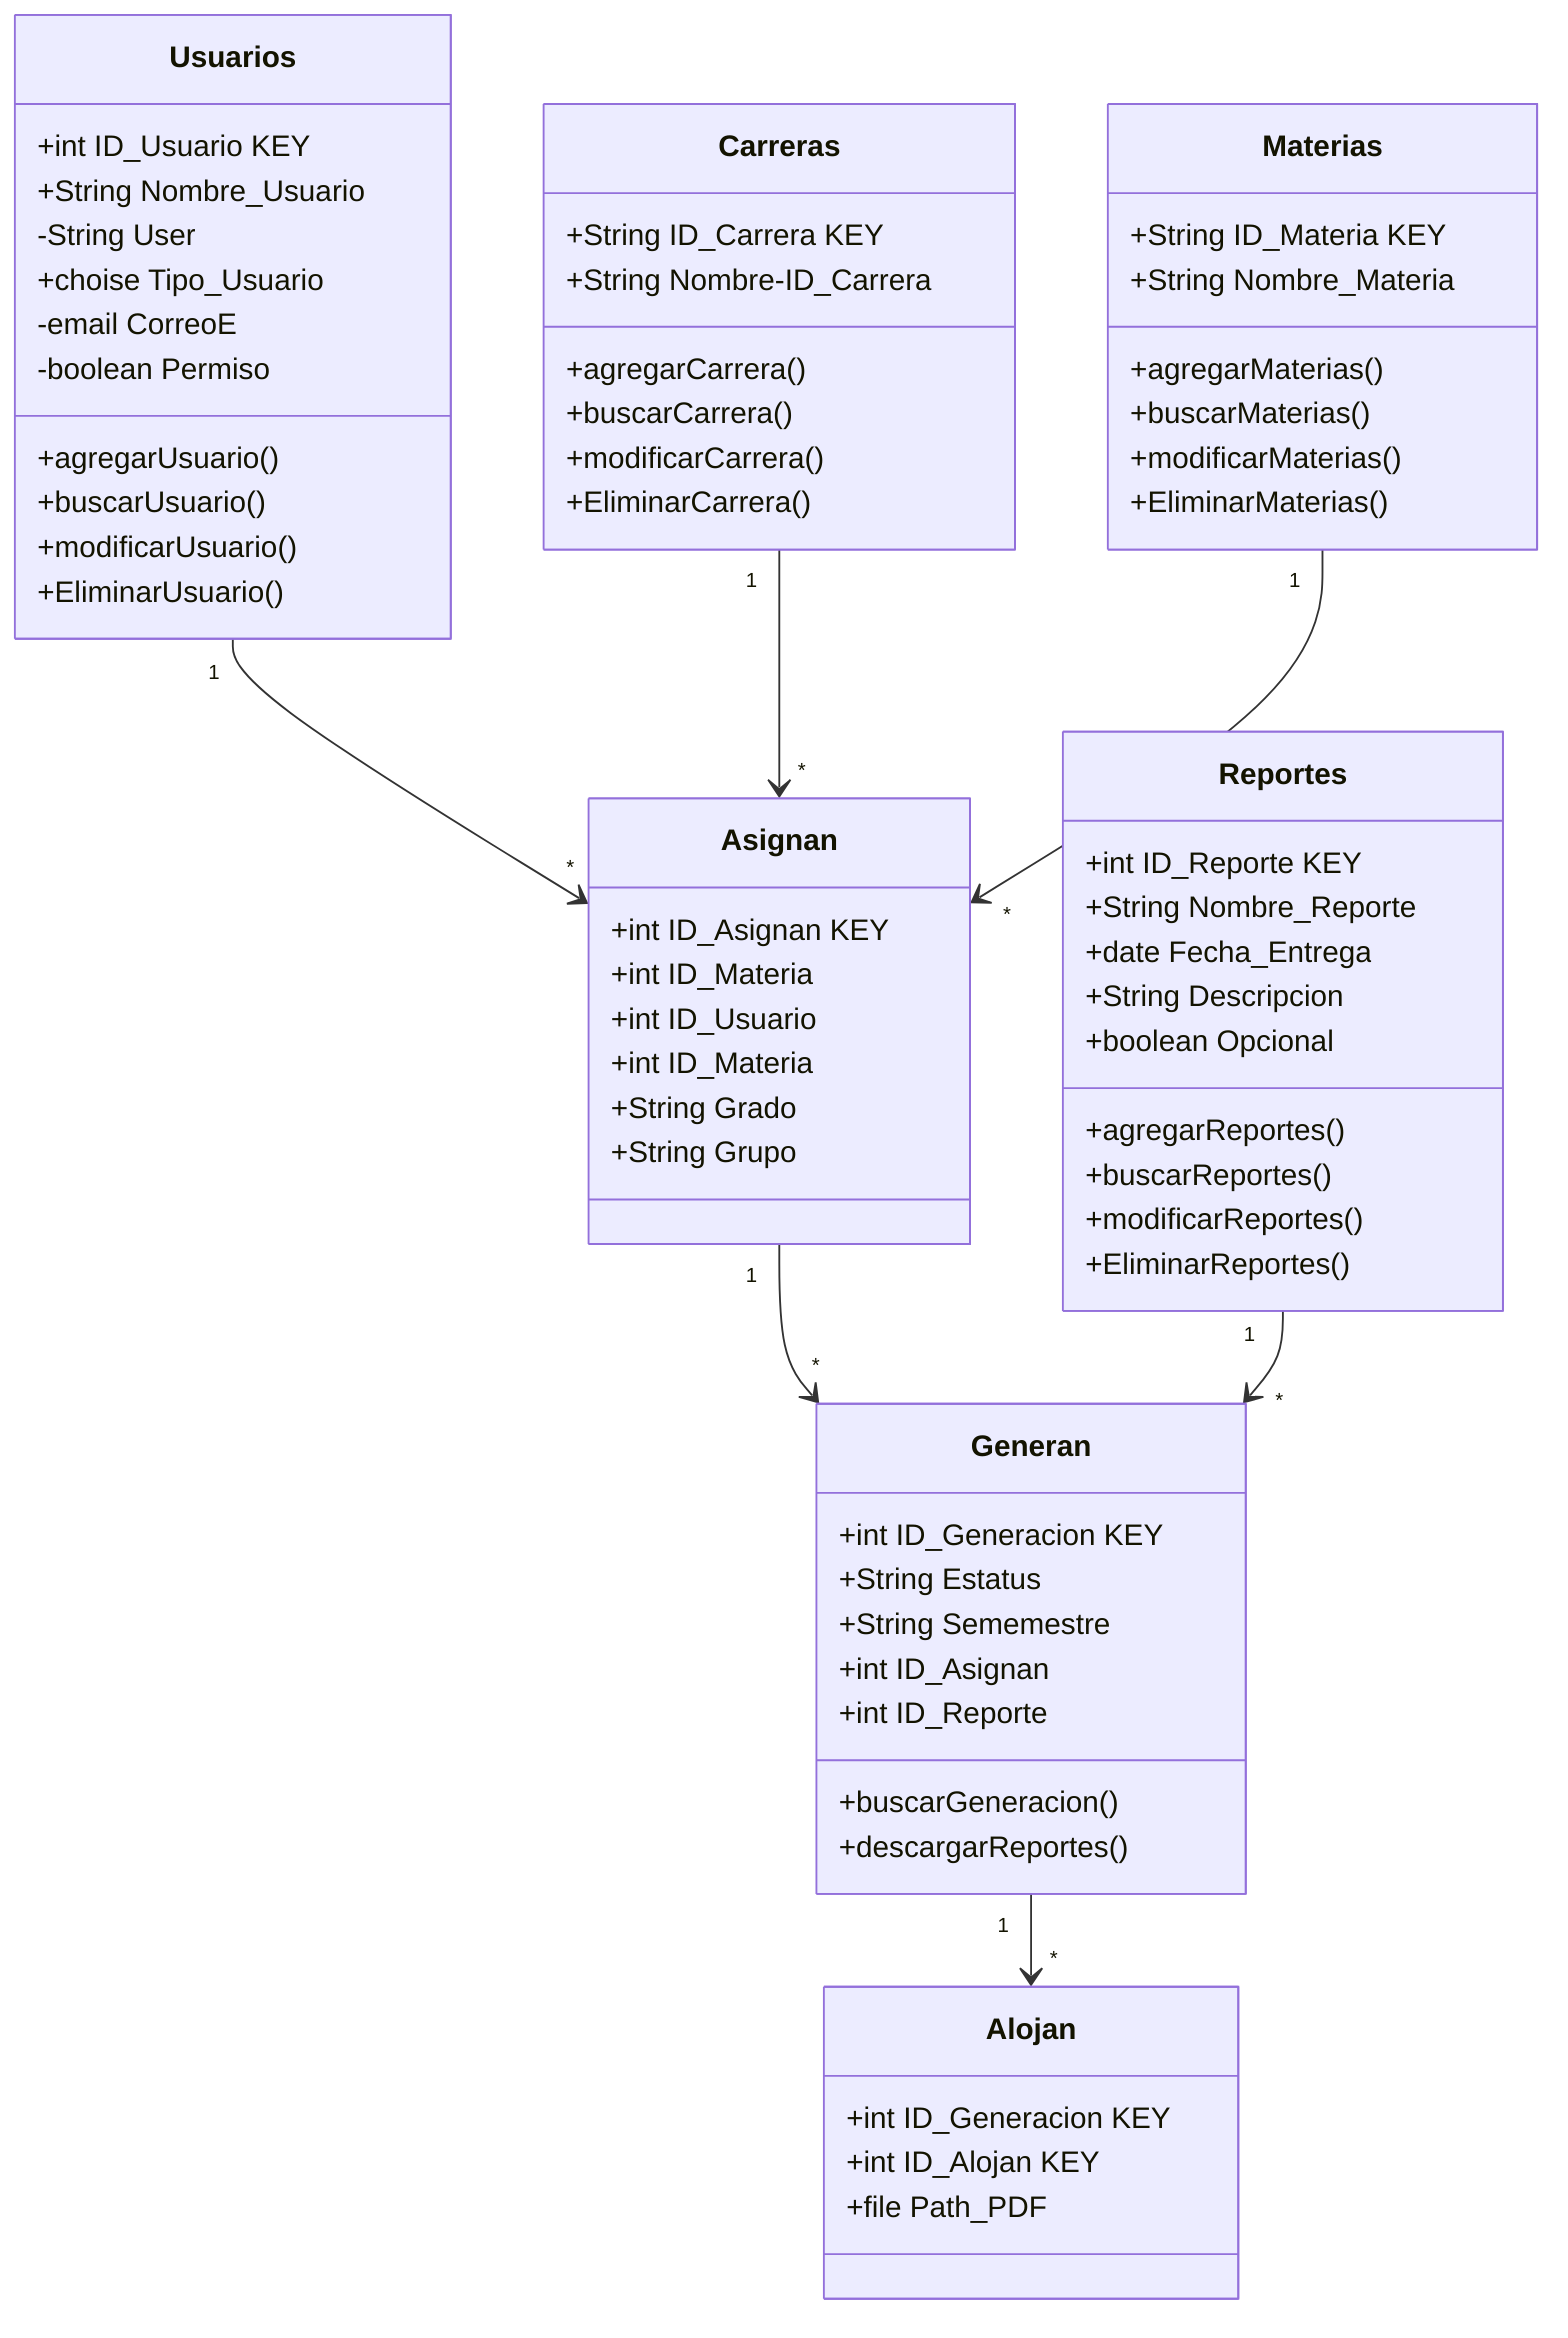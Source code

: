 classDiagram 
Usuarios "1" --> "*" Asignan
Carreras "1" --> "*" Asignan
Materias "1" --> "*" Asignan
Asignan "1" --> "*" Generan
Reportes "1" --> "*" Generan
Generan "1" --> "*" Alojan

class Usuarios {
    +int ID_Usuario KEY
    +String Nombre_Usuario
    -String User
    +choise Tipo_Usuario
    -email CorreoE
    -boolean Permiso
    +agregarUsuario()
    +buscarUsuario()
    +modificarUsuario()
    +EliminarUsuario()
}

class Carreras{
    +String ID_Carrera KEY
    +String Nombre-ID_Carrera
    +agregarCarrera()
    +buscarCarrera()
    +modificarCarrera()
    +EliminarCarrera()
}

class Materias{
    +String ID_Materia KEY
    +String Nombre_Materia

    
    +agregarMaterias()
    +buscarMaterias()
    +modificarMaterias()
    +EliminarMaterias()
}

class Asignan {
    +int ID_Asignan KEY
    +int ID_Materia
    +int ID_Usuario
    +int ID_Materia
    +String Grado
    +String Grupo
}

class Generan{
    +int ID_Generacion KEY
    +String Estatus
    +String Sememestre
    +int ID_Asignan
    +int ID_Reporte
    +buscarGeneracion()
    +descargarReportes()
}

class Alojan{
    +int ID_Generacion KEY
    +int ID_Alojan KEY
    +file Path_PDF
}

class Reportes {
    +int ID_Reporte KEY
    +String Nombre_Reporte
    +date Fecha_Entrega
    +String Descripcion
    +boolean Opcional
    +agregarReportes()
    +buscarReportes()
    +modificarReportes()
    +EliminarReportes()
}